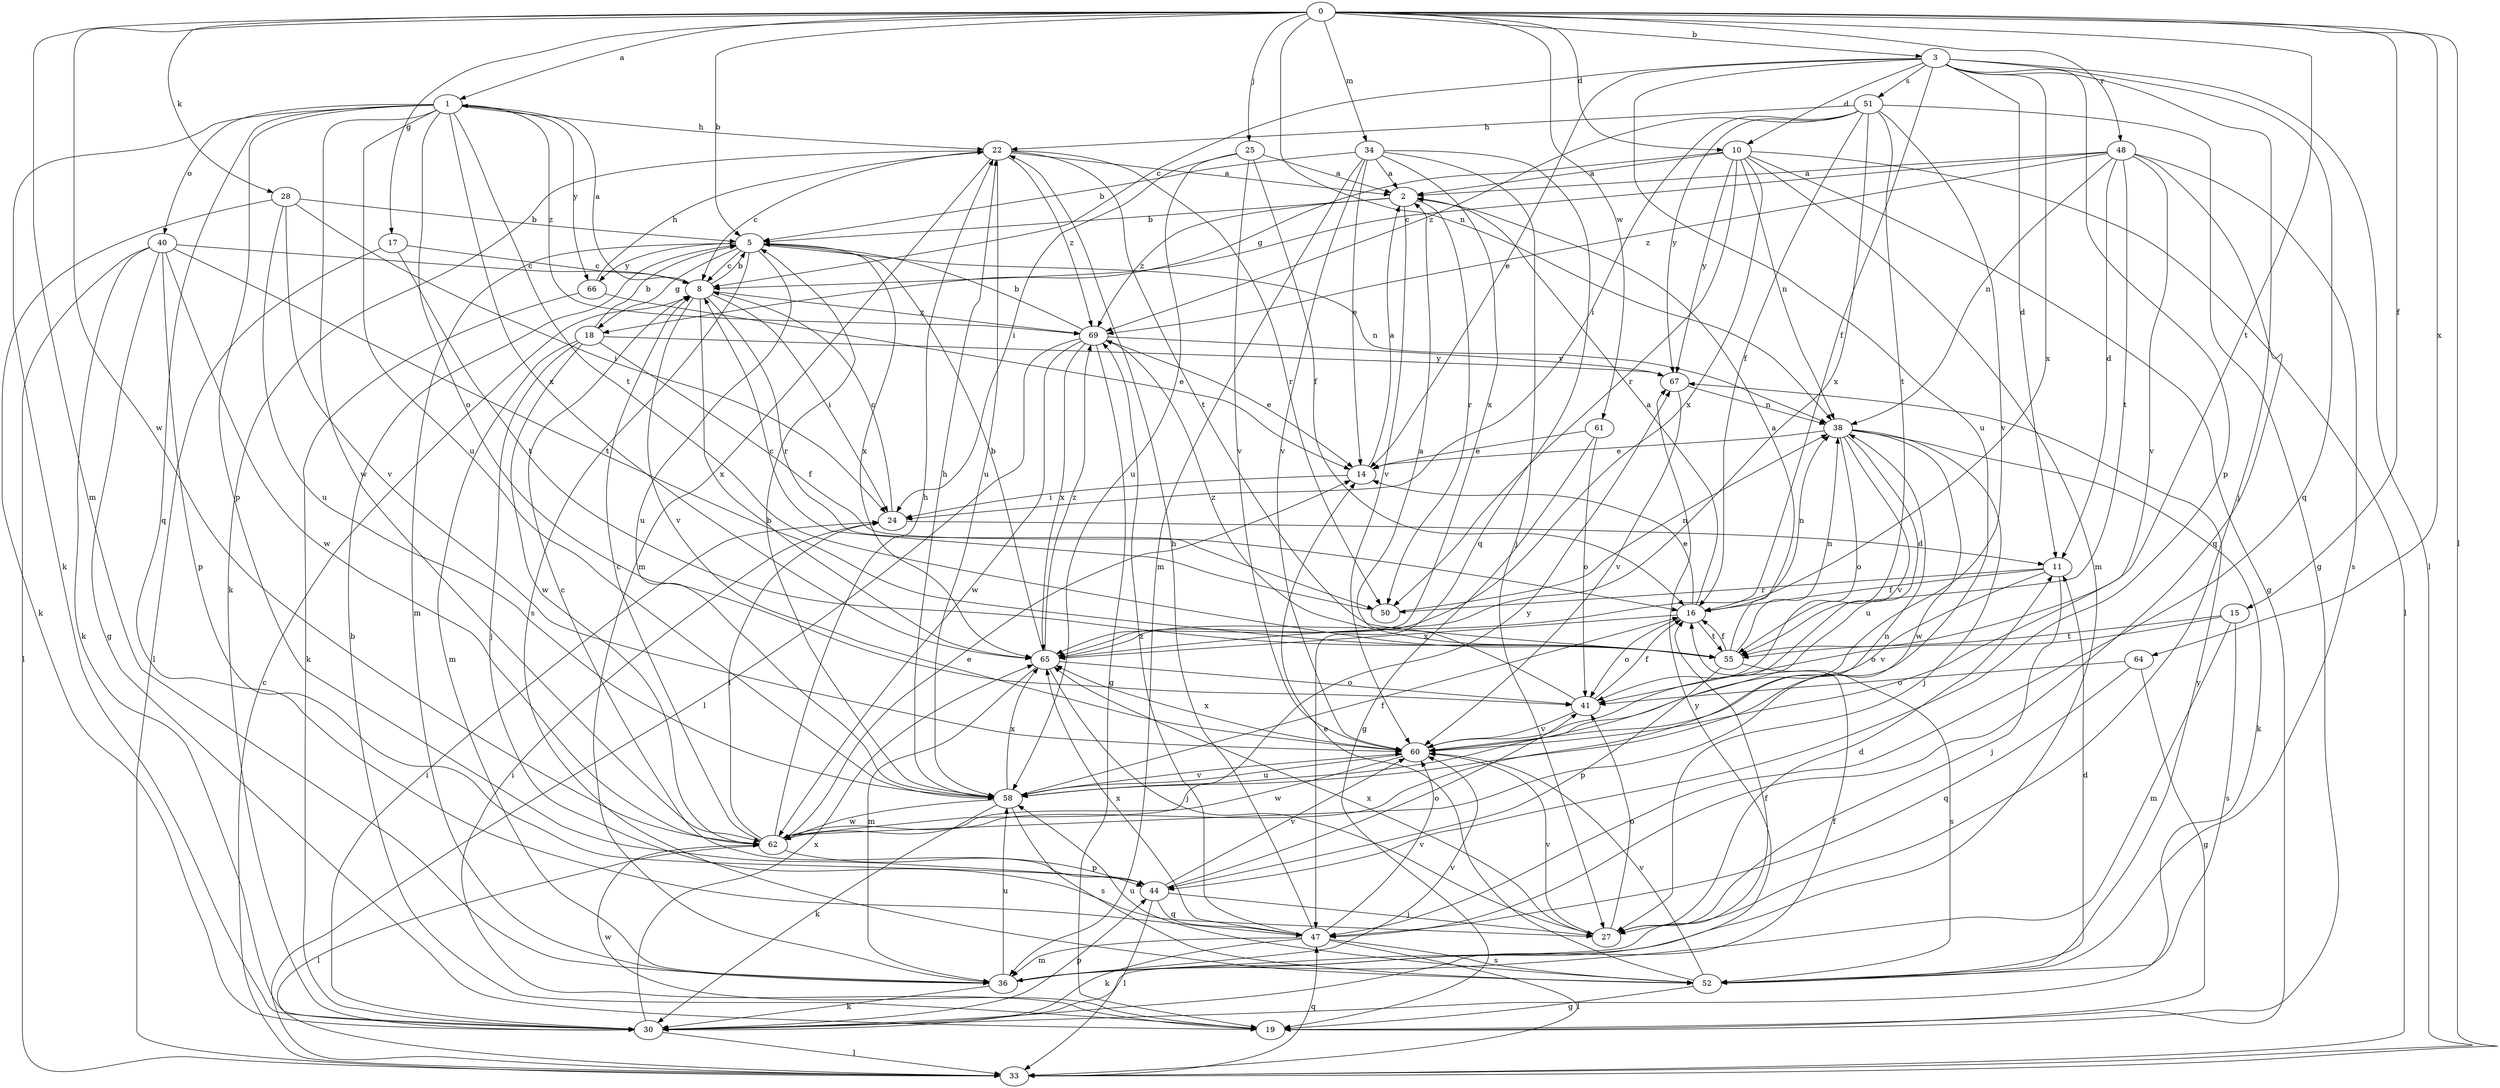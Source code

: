 strict digraph  {
0;
1;
2;
3;
5;
8;
10;
11;
14;
15;
16;
17;
18;
19;
22;
24;
25;
27;
28;
30;
33;
34;
36;
38;
40;
41;
44;
47;
48;
50;
51;
52;
55;
58;
60;
61;
62;
64;
65;
66;
67;
69;
0 -> 1  [label=a];
0 -> 3  [label=b];
0 -> 5  [label=b];
0 -> 10  [label=d];
0 -> 15  [label=f];
0 -> 17  [label=g];
0 -> 25  [label=j];
0 -> 28  [label=k];
0 -> 33  [label=l];
0 -> 34  [label=m];
0 -> 36  [label=m];
0 -> 38  [label=n];
0 -> 48  [label=r];
0 -> 55  [label=t];
0 -> 61  [label=w];
0 -> 62  [label=w];
0 -> 64  [label=x];
1 -> 22  [label=h];
1 -> 30  [label=k];
1 -> 40  [label=o];
1 -> 41  [label=o];
1 -> 44  [label=p];
1 -> 47  [label=q];
1 -> 55  [label=t];
1 -> 58  [label=u];
1 -> 62  [label=w];
1 -> 65  [label=x];
1 -> 66  [label=y];
1 -> 69  [label=z];
2 -> 5  [label=b];
2 -> 50  [label=r];
2 -> 60  [label=v];
2 -> 69  [label=z];
3 -> 8  [label=c];
3 -> 10  [label=d];
3 -> 11  [label=d];
3 -> 14  [label=e];
3 -> 16  [label=f];
3 -> 27  [label=j];
3 -> 33  [label=l];
3 -> 44  [label=p];
3 -> 47  [label=q];
3 -> 51  [label=s];
3 -> 58  [label=u];
3 -> 65  [label=x];
5 -> 8  [label=c];
5 -> 18  [label=g];
5 -> 36  [label=m];
5 -> 38  [label=n];
5 -> 52  [label=s];
5 -> 58  [label=u];
5 -> 65  [label=x];
5 -> 66  [label=y];
8 -> 1  [label=a];
8 -> 5  [label=b];
8 -> 24  [label=i];
8 -> 50  [label=r];
8 -> 60  [label=v];
8 -> 65  [label=x];
8 -> 69  [label=z];
10 -> 2  [label=a];
10 -> 18  [label=g];
10 -> 19  [label=g];
10 -> 33  [label=l];
10 -> 36  [label=m];
10 -> 38  [label=n];
10 -> 50  [label=r];
10 -> 65  [label=x];
10 -> 67  [label=y];
11 -> 16  [label=f];
11 -> 27  [label=j];
11 -> 50  [label=r];
11 -> 60  [label=v];
14 -> 2  [label=a];
14 -> 24  [label=i];
15 -> 36  [label=m];
15 -> 41  [label=o];
15 -> 52  [label=s];
15 -> 55  [label=t];
16 -> 2  [label=a];
16 -> 14  [label=e];
16 -> 38  [label=n];
16 -> 41  [label=o];
16 -> 55  [label=t];
16 -> 65  [label=x];
17 -> 8  [label=c];
17 -> 33  [label=l];
17 -> 55  [label=t];
18 -> 5  [label=b];
18 -> 16  [label=f];
18 -> 27  [label=j];
18 -> 36  [label=m];
18 -> 62  [label=w];
18 -> 67  [label=y];
19 -> 5  [label=b];
19 -> 24  [label=i];
19 -> 62  [label=w];
22 -> 2  [label=a];
22 -> 8  [label=c];
22 -> 30  [label=k];
22 -> 36  [label=m];
22 -> 50  [label=r];
22 -> 55  [label=t];
22 -> 58  [label=u];
22 -> 69  [label=z];
24 -> 8  [label=c];
24 -> 11  [label=d];
25 -> 2  [label=a];
25 -> 16  [label=f];
25 -> 24  [label=i];
25 -> 58  [label=u];
25 -> 60  [label=v];
27 -> 11  [label=d];
27 -> 41  [label=o];
27 -> 60  [label=v];
27 -> 65  [label=x];
28 -> 5  [label=b];
28 -> 24  [label=i];
28 -> 30  [label=k];
28 -> 58  [label=u];
28 -> 60  [label=v];
30 -> 16  [label=f];
30 -> 24  [label=i];
30 -> 33  [label=l];
30 -> 44  [label=p];
30 -> 65  [label=x];
30 -> 67  [label=y];
33 -> 8  [label=c];
33 -> 47  [label=q];
34 -> 2  [label=a];
34 -> 5  [label=b];
34 -> 14  [label=e];
34 -> 27  [label=j];
34 -> 36  [label=m];
34 -> 47  [label=q];
34 -> 60  [label=v];
34 -> 65  [label=x];
36 -> 16  [label=f];
36 -> 30  [label=k];
36 -> 58  [label=u];
36 -> 60  [label=v];
38 -> 14  [label=e];
38 -> 27  [label=j];
38 -> 30  [label=k];
38 -> 41  [label=o];
38 -> 58  [label=u];
38 -> 60  [label=v];
38 -> 62  [label=w];
40 -> 8  [label=c];
40 -> 19  [label=g];
40 -> 30  [label=k];
40 -> 33  [label=l];
40 -> 44  [label=p];
40 -> 55  [label=t];
40 -> 62  [label=w];
41 -> 2  [label=a];
41 -> 16  [label=f];
41 -> 60  [label=v];
44 -> 8  [label=c];
44 -> 27  [label=j];
44 -> 33  [label=l];
44 -> 41  [label=o];
44 -> 47  [label=q];
44 -> 60  [label=v];
47 -> 22  [label=h];
47 -> 30  [label=k];
47 -> 33  [label=l];
47 -> 36  [label=m];
47 -> 52  [label=s];
47 -> 60  [label=v];
47 -> 65  [label=x];
47 -> 69  [label=z];
48 -> 2  [label=a];
48 -> 8  [label=c];
48 -> 11  [label=d];
48 -> 38  [label=n];
48 -> 47  [label=q];
48 -> 52  [label=s];
48 -> 55  [label=t];
48 -> 60  [label=v];
48 -> 69  [label=z];
50 -> 8  [label=c];
50 -> 38  [label=n];
51 -> 16  [label=f];
51 -> 19  [label=g];
51 -> 22  [label=h];
51 -> 24  [label=i];
51 -> 55  [label=t];
51 -> 60  [label=v];
51 -> 65  [label=x];
51 -> 67  [label=y];
51 -> 69  [label=z];
52 -> 11  [label=d];
52 -> 14  [label=e];
52 -> 19  [label=g];
52 -> 58  [label=u];
52 -> 60  [label=v];
52 -> 67  [label=y];
55 -> 2  [label=a];
55 -> 16  [label=f];
55 -> 38  [label=n];
55 -> 44  [label=p];
55 -> 52  [label=s];
55 -> 69  [label=z];
58 -> 5  [label=b];
58 -> 16  [label=f];
58 -> 22  [label=h];
58 -> 30  [label=k];
58 -> 52  [label=s];
58 -> 60  [label=v];
58 -> 62  [label=w];
58 -> 65  [label=x];
60 -> 58  [label=u];
60 -> 62  [label=w];
60 -> 65  [label=x];
61 -> 14  [label=e];
61 -> 19  [label=g];
61 -> 41  [label=o];
62 -> 8  [label=c];
62 -> 14  [label=e];
62 -> 22  [label=h];
62 -> 24  [label=i];
62 -> 33  [label=l];
62 -> 38  [label=n];
62 -> 44  [label=p];
62 -> 67  [label=y];
64 -> 19  [label=g];
64 -> 41  [label=o];
64 -> 47  [label=q];
65 -> 5  [label=b];
65 -> 27  [label=j];
65 -> 36  [label=m];
65 -> 41  [label=o];
65 -> 69  [label=z];
66 -> 14  [label=e];
66 -> 22  [label=h];
66 -> 30  [label=k];
67 -> 38  [label=n];
67 -> 60  [label=v];
69 -> 5  [label=b];
69 -> 14  [label=e];
69 -> 19  [label=g];
69 -> 33  [label=l];
69 -> 62  [label=w];
69 -> 65  [label=x];
69 -> 67  [label=y];
}
